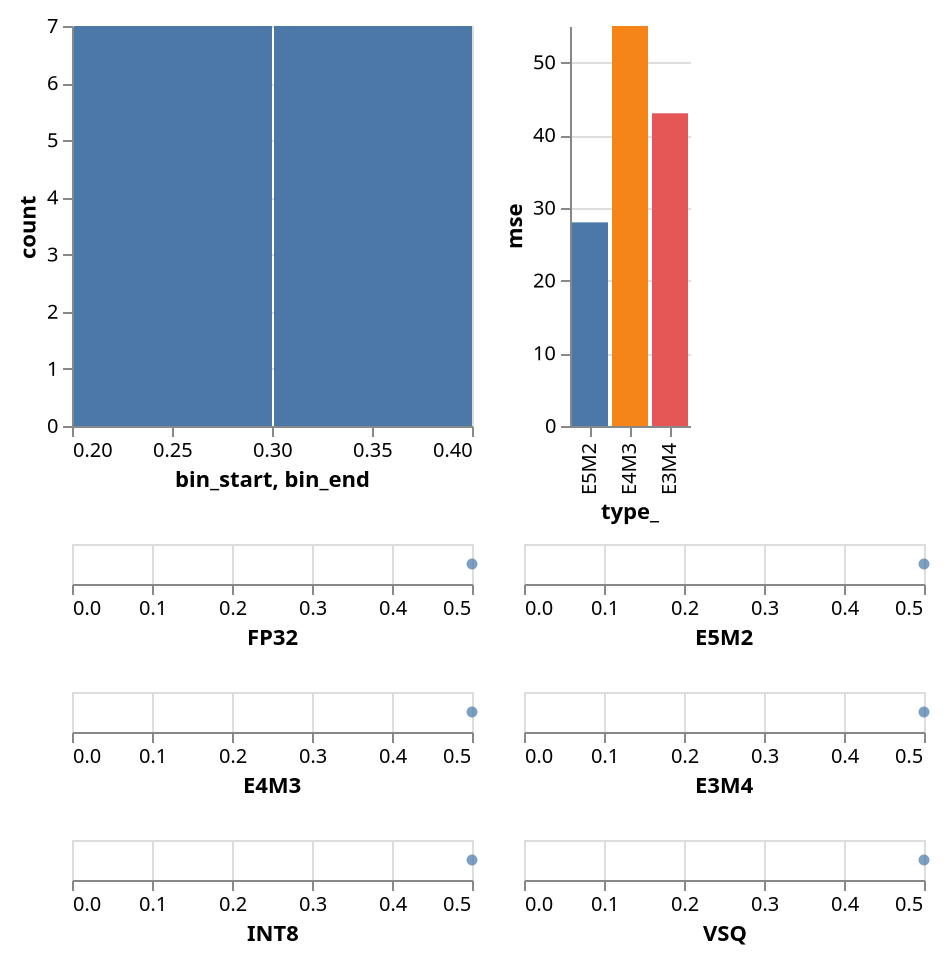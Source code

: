 {
  "$schema": "https://vega.github.io/schema/vega/v5.json",
  "background": "white",
  "padding": 5,
  "layout": {"columns": 1, "padding": 5},
  "data": [
    {"name": "data_FP32", "values": [{"value": 0.5, "type_": "FP32"}]},
    {"name": "data_E5M2", "values": [{"value": 0.5, "type_": "E5M2"}]},
    {"name": "data_E4M3", "values": [{"value": 0.5, "type_": "E4M3"}]},
    {"name": "data_E3M4", "values": [{"value": 0.5, "type_": "E3M4"}]},
    {"name": "data_INT8", "values": [{"value": 0.5, "type_": "INT8"}]},
    {"name": "data_VSQ", "values": [{"value": 0.5, "type_": "VSQ"}]},
    {
      "name": "hist_source_0",
      "values": [
        {"bin_start": 0.3, "bin_end": 0.4, "count": 7},
        {"bin_start": 0.2, "bin_end": 0.3, "count": 7}
      ]
    },
    {
      "name": "hist_data_0",
      "source": "hist_source_0",
      "transform": [
        {
          "type": "stack",
          "groupby": ["bin_start", "bin_start"],
          "field": "count",
          "sort": {"field": [], "order": []},
          "as": ["count_start", "count_end"],
          "offset": "zero"
        },
        {
          "type": "filter",
          "expr": "isValid(datum[\"bin_start\"]) && isFinite(+datum[\"bin_start\"]) && isValid(datum[\"count\"]) && isFinite(+datum[\"count\"])"
        }
      ]
    },
    {
      "name": "mse_source_0",
      "values": [
        {"mse": 28, "type_": "E5M2"},
        {"mse": 55, "type_": "E4M3"},
        {"mse": 43, "type_": "E3M4"}
      ]
    },
    {
      "name": "mse_data_0",
      "source": "mse_source_0",
      "transform": [
        {
          "type": "stack",
          "groupby": ["type_"],
          "field": "mse",
          "sort": {"field": [], "order": []},
          "as": ["mse_start", "mse_end"],
          "offset": "zero"
        },
        {
          "type": "filter",
          "expr": "isValid(datum[\"mse\"]) && isFinite(+datum[\"mse\"])"
        }
      ]
    }
  ],
  "marks": [
    {
      "type": "group",
      "name": "row_1",
      "style": "cell",
      "layout": {"columns": 2, "padding": 10, "align": "all"},
      "marks": [
        {
          "type": "group",
          "name": "hist_group",
          "style": "cell",
          "signals": [
            {"name": "hist_height", "value": 200},
            {"name": "hist_width", "value": 200}
          ],
          "marks": [
            {
              "type": "group",
              "name": "child__FP32_group",
              "style": "cell",
              "encode": {
                "update": {
                  "width": {"signal": "hist_width"},
                  "height": {"signal": "hist_height"}
                }
              },
              "signals": [{"name": "height", "update": "hist_height"}],
              "marks": [
                {
                  "name": "hist_marks",
                  "type": "rect",
                  "style": ["bar"],
                  "from": {"data": "hist_data_0"},
                  "encode": {
                    "update": {
                      "fill": {"value": "#4c78a8"},
                      "ariaRoleDescription": {"value": "bar"},
                      "x2": {"scale": "x", "field": "bin_start", "offset": 1},
                      "x": {"scale": "x", "field": "bin_end"},
                      "y": {"scale": "y", "field": "count_end"},
                      "y2": {"scale": "y", "field": "count_start"}
                    }
                  }
                }
              ],
              "axes": [
                {
                  "scale": "y",
                  "orient": "left",
                  "gridScale": "x",
                  "grid": true,
                  "tickCount": {"signal": "ceil(hist_height/40)"},
                  "domain": false,
                  "labels": false,
                  "aria": false,
                  "maxExtent": 0,
                  "minExtent": 0,
                  "ticks": false,
                  "zindex": 0
                },
                {
                  "scale": "x",
                  "orient": "bottom",
                  "grid": false,
                  "title": "bin_start, bin_end",
                  "labelFlush": true,
                  "labelOverlap": true,
                  "tickCount": {"signal": "ceil(hist_width/40)"},
                  "zindex": 0
                },
                {
                  "scale": "y",
                  "orient": "left",
                  "grid": false,
                  "title": "count",
                  "labelOverlap": true,
                  "tickCount": {"signal": "ceil(hist_height/40)"},
                  "zindex": 0
                }
              ]
            }
          ],
          "scales": [
            {
              "name": "x",
              "type": "linear",
              "domain": {
                "data": "hist_data_0",
                "fields": ["bin_start", "bin_end"]
              },
              "range": [0, {"signal": "hist_width"}],
              "zero": false
            },
            {
              "name": "y",
              "type": "linear",
              "domain": {
                "data": "hist_data_0",
                "fields": ["count_start", "count_end"]
              },
              "range": [{"signal": "hist_height"}, 0],
              "nice": true,
              "zero": true
            }
          ]
        },
        {
          "type": "group",
          "name": "mse_group",
          "style": "cell",
          "signals": [
            {"name": "x_step", "value": 20},
            {
              "name": "width",
              "update": "bandspace(domain('mse_x').length, 0.1, 0.05) * x_step"
            },
            {"name": "mse_height", "value": 200}
          ],
          "marks": [
            {
              "type": "group",
              "name": "child_mse",
              "style": "cell",
              "encode": {"update": {"height": {"signal": "mse_height"}}},
              "signals": [
                {"name": "x_step", "value": 20},
                {
                  "name": "width",
                  "update": "bandspace(domain('mse_x').length, 0.1, 0.05) * x_step"
                },
                {"name": "height", "update": "mse_height"}
              ],
              "marks": [
                {
                  "name": "mse_marks",
                  "type": "rect",
                  "style": ["bar"],
                  "from": {"data": "mse_data_0"},
                  "encode": {
                    "update": {
                      "fill": {"scale": "mse_color", "field": "type_"},
                      "ariaRoleDescription": {"value": "bar"},
                      "x": {"scale": "mse_x", "field": "type_"},
                      "width": {"signal": "max(0.25, bandwidth('mse_x'))"},
                      "y": {"scale": "mse_y", "field": "mse_end"},
                      "y2": {"scale": "mse_y", "field": "mse_start"}
                    }
                  }
                }
              ],
              "axes": [
                {
                  "scale": "mse_y",
                  "orient": "left",
                  "gridScale": "mse_x",
                  "grid": true,
                  "tickCount": {"signal": "ceil(mse_height/40)"},
                  "domain": false,
                  "labels": false,
                  "aria": false,
                  "maxExtent": 0,
                  "minExtent": 0,
                  "ticks": false,
                  "zindex": 0
                },
                {
                  "scale": "mse_x",
                  "orient": "bottom",
                  "grid": false,
                  "title": "type_",
                  "labelAlign": "right",
                  "labelAngle": 270,
                  "labelBaseline": "middle",
                  "zindex": 0
                },
                {
                  "scale": "mse_y",
                  "orient": "left",
                  "grid": false,
                  "title": "mse",
                  "labelOverlap": true,
                  "tickCount": {"signal": "ceil(mse_height/40)"},
                  "zindex": 0
                }
              ]
            }
          ],
          "scales": [
            {
              "name": "mse_x",
              "type": "band",
              "domain": {"data": "mse_data_0", "field": "type_"},
              "range": {"step": {"signal": "x_step"}},
              "paddingInner": 0.1,
              "paddingOuter": 0.05
            },
            {
              "name": "mse_y",
              "type": "linear",
              "domain": {
                "data": "mse_data_0",
                "fields": ["mse_start", "mse_end"]
              },
              "range": [{"signal": "mse_height"}, 0],
              "nice": true,
              "zero": true
            },
            {
              "name": "mse_color",
              "type": "ordinal",
              "domain": {"data": "mse_data_0", "field": "type_"},
              "range": "category"
            }
          ]
        }
      ]
    },
    {
      "type": "group",
      "name": "scale_group",
      "style": "cell",
      "signals": [
        {"name": "childWidth", "value": 200},
        {"name": "childHeight", "value": 20},
        {"name": "point_color", "value": "#4778a8"}
      ],
      "layout": {"padding": 20, "columns": 2, "bounds": "full", "align": "all"},
      "marks": [
        {
          "type": "group",
          "name": "child__FP32_group",
          "style": "cell",
          "encode": {
            "update": {
              "width": {"signal": "childWidth"},
              "height": {"signal": "childHeight"}
            }
          },
          "signals": [{"name": "height", "update": "childHeight"}],
          "marks": [
            {
              "type": "symbol",
              "name": "child__FP32_marks",
              "style": "point",
              "from": {"data": "data_FP32"},
              "encode": {
                "update": {
                  "opacity": {"value": 0.7},
                  "fill": {"signal": "point_color"},
                  "ariaRoleDescription": {"value": "point"},
                  "x": {"scale": "child__FP32_x", "field": "value"},
                  "y": {"signal": "childHeight", "mult": 0.5},
                  "tooltip": [{"signal": "{\"value\":datum[\"value\"]}"}]
                }
              }
            }
          ],
          "axes": [
            {
              "scale": "child__FP32_x",
              "orient": "bottom",
              "grid": true,
              "tickCount": {"signal": "ceil(childWidth/40)"},
              "domain": false,
              "labels": false,
              "aria": false,
              "maxExtent": 0,
              "minExtent": 0,
              "ticks": false,
              "zindex": 0
            },
            {
              "scale": "child__FP32_x",
              "orient": "bottom",
              "grid": false,
              "tickCount": {"signal": "ceil(childWidth/40)"},
              "zindex": 0,
              "labelFlush": true,
              "labelOverlap": true,
              "title": "FP32"
            }
          ]
        },
        {
          "type": "group",
          "name": "child__E5M2_group",
          "style": "cell",
          "encode": {
            "update": {
              "width": {"signal": "childWidth"},
              "height": {"signal": "childHeight"}
            }
          },
          "signals": [{"name": "height", "update": "childHeight"}],
          "marks": [
            {
              "type": "symbol",
              "name": "child__E5M2_marks",
              "style": "point",
              "from": {"data": "data_E5M2"},
              "encode": {
                "update": {
                  "opacity": {"value": 0.7},
                  "fill": {"signal": "point_color"},
                  "ariaRoleDescription": {"value": "point"},
                  "x": {"scale": "child__E5M2_x", "field": "value"},
                  "y": {"signal": "childHeight", "mult": 0.5},
                  "tooltip": [{"signal": "{\"value\":datum[\"value\"]}"}]
                }
              }
            }
          ],
          "axes": [
            {
              "scale": "child__E5M2_x",
              "orient": "bottom",
              "grid": true,
              "tickCount": {"signal": "ceil(childWidth/40)"},
              "domain": false,
              "labels": false,
              "aria": false,
              "maxExtent": 0,
              "minExtent": 0,
              "ticks": false,
              "zindex": 0
            },
            {
              "scale": "child__E5M2_x",
              "orient": "bottom",
              "grid": false,
              "tickCount": {"signal": "ceil(childWidth/40)"},
              "zindex": 0,
              "labelFlush": true,
              "labelOverlap": true,
              "title": "E5M2"
            }
          ]
        },
        {
          "type": "group",
          "name": "child__E4M3_group",
          "style": "cell",
          "encode": {
            "update": {
              "width": {"signal": "childWidth"},
              "height": {"signal": "childHeight"}
            }
          },
          "signals": [{"name": "height", "update": "childHeight"}],
          "marks": [
            {
              "type": "symbol",
              "name": "child__E4M3_marks",
              "style": "point",
              "from": {"data": "data_E4M3"},
              "encode": {
                "update": {
                  "opacity": {"value": 0.7},
                  "fill": {"signal": "point_color"},
                  "ariaRoleDescription": {"value": "point"},
                  "x": {"scale": "child__E4M3_x", "field": "value"},
                  "y": {"signal": "childHeight", "mult": 0.5},
                  "tooltip": [{"signal": "{\"value\":datum[\"value\"]}"}]
                }
              }
            }
          ],
          "axes": [
            {
              "scale": "child__E4M3_x",
              "orient": "bottom",
              "grid": true,
              "tickCount": {"signal": "ceil(childWidth/40)"},
              "domain": false,
              "labels": false,
              "aria": false,
              "maxExtent": 0,
              "minExtent": 0,
              "ticks": false,
              "zindex": 0
            },
            {
              "scale": "child__E4M3_x",
              "orient": "bottom",
              "grid": false,
              "tickCount": {"signal": "ceil(childWidth/40)"},
              "zindex": 0,
              "labelFlush": true,
              "labelOverlap": true,
              "title": "E4M3"
            }
          ]
        },
        {
          "type": "group",
          "name": "child__E3M4_group",
          "style": "cell",
          "encode": {
            "update": {
              "width": {"signal": "childWidth"},
              "height": {"signal": "childHeight"}
            }
          },
          "signals": [{"name": "height", "update": "childHeight"}],
          "marks": [
            {
              "type": "symbol",
              "name": "child__E3M4_marks",
              "style": "point",
              "from": {"data": "data_E3M4"},
              "encode": {
                "update": {
                  "opacity": {"value": 0.7},
                  "fill": {"signal": "point_color"},
                  "ariaRoleDescription": {"value": "point"},
                  "x": {"scale": "child__E3M4_x", "field": "value"},
                  "y": {"signal": "childHeight", "mult": 0.5},
                  "tooltip": [{"signal": "{\"value\":datum[\"value\"]}"}]
                }
              }
            }
          ],
          "axes": [
            {
              "scale": "child__E3M4_x",
              "orient": "bottom",
              "grid": true,
              "tickCount": {"signal": "ceil(childWidth/40)"},
              "domain": false,
              "labels": false,
              "aria": false,
              "maxExtent": 0,
              "minExtent": 0,
              "ticks": false,
              "zindex": 0
            },
            {
              "scale": "child__E3M4_x",
              "orient": "bottom",
              "grid": false,
              "tickCount": {"signal": "ceil(childWidth/40)"},
              "zindex": 0,
              "labelFlush": true,
              "labelOverlap": true,
              "title": "E3M4"
            }
          ]
        },
        {
          "type": "group",
          "name": "child__INT8_group",
          "style": "cell",
          "encode": {
            "update": {
              "width": {"signal": "childWidth"},
              "height": {"signal": "childHeight"}
            }
          },
          "signals": [{"name": "height", "update": "childHeight"}],
          "marks": [
            {
              "type": "symbol",
              "name": "child__INT8_marks",
              "style": "point",
              "from": {"data": "data_INT8"},
              "encode": {
                "update": {
                  "opacity": {"value": 0.7},
                  "fill": {"signal": "point_color"},
                  "ariaRoleDescription": {"value": "point"},
                  "x": {"scale": "child__INT8_x", "field": "value"},
                  "y": {"signal": "childHeight", "mult": 0.5},
                  "tooltip": [{"signal": "{\"value\":datum[\"value\"]}"}]
                }
              }
            }
          ],
          "axes": [
            {
              "scale": "child__INT8_x",
              "orient": "bottom",
              "grid": true,
              "tickCount": {"signal": "ceil(childWidth/40)"},
              "domain": false,
              "labels": false,
              "aria": false,
              "maxExtent": 0,
              "minExtent": 0,
              "ticks": false,
              "zindex": 0
            },
            {
              "scale": "child__INT8_x",
              "orient": "bottom",
              "grid": false,
              "tickCount": {"signal": "ceil(childWidth/40)"},
              "zindex": 0,
              "labelFlush": true,
              "labelOverlap": true,
              "title": "INT8"
            }
          ]
        },
        {
          "type": "group",
          "name": "child__VSQ_group",
          "style": "cell",
          "encode": {
            "update": {
              "width": {"signal": "childWidth"},
              "height": {"signal": "childHeight"}
            }
          },
          "signals": [{"name": "height", "update": "childHeight"}],
          "marks": [
            {
              "type": "symbol",
              "name": "child__VSQ_marks",
              "style": "point",
              "from": {"data": "data_VSQ"},
              "encode": {
                "update": {
                  "opacity": {"value": 0.7},
                  "fill": {"signal": "point_color"},
                  "ariaRoleDescription": {"value": "point"},
                  "x": {"scale": "child__VSQ_x", "field": "value"},
                  "y": {"signal": "childHeight", "mult": 0.5},
                  "tooltip": [{"signal": "{\"value\":datum[\"value\"]}"}]
                }
              }
            }
          ],
          "axes": [
            {
              "scale": "child__VSQ_x",
              "orient": "bottom",
              "grid": true,
              "tickCount": {"signal": "ceil(childWidth/40)"},
              "domain": false,
              "labels": false,
              "aria": false,
              "maxExtent": 0,
              "minExtent": 0,
              "ticks": false,
              "zindex": 0
            },
            {
              "scale": "child__VSQ_x",
              "orient": "bottom",
              "grid": false,
              "tickCount": {"signal": "ceil(childWidth/40)"},
              "zindex": 0,
              "labelFlush": true,
              "labelOverlap": true,
              "title": "VSQ"
            }
          ]
        }
      ],
      "scales": [
        {
          "name": "child__FP32_x",
          "type": "linear",
          "domain": {"data": "data_FP32", "field": "value"},
          "range": [0, {"signal": "childWidth"}],
          "nice": true,
          "zero": true
        },
        {
          "name": "child__E5M2_x",
          "type": "linear",
          "domain": {"data": "data_E5M2", "field": "value"},
          "range": [0, {"signal": "childWidth"}],
          "nice": true,
          "zero": true
        },
        {
          "name": "child__E4M3_x",
          "type": "linear",
          "domain": {"data": "data_E4M3", "field": "value"},
          "range": [0, {"signal": "childWidth"}],
          "nice": true,
          "zero": true
        },
        {
          "name": "child__E3M4_x",
          "type": "linear",
          "domain": {"data": "data_E3M4", "field": "value"},
          "range": [0, {"signal": "childWidth"}],
          "nice": true,
          "zero": true
        },
        {
          "name": "child__INT8_x",
          "type": "linear",
          "domain": {"data": "data_INT8", "field": "value"},
          "range": [0, {"signal": "childWidth"}],
          "nice": true,
          "zero": true
        },
        {
          "name": "child__VSQ_x",
          "type": "linear",
          "domain": {"data": "data_VSQ", "field": "value"},
          "range": [0, {"signal": "childWidth"}],
          "nice": true,
          "zero": true
        }
      ]
    }
  ]
}
